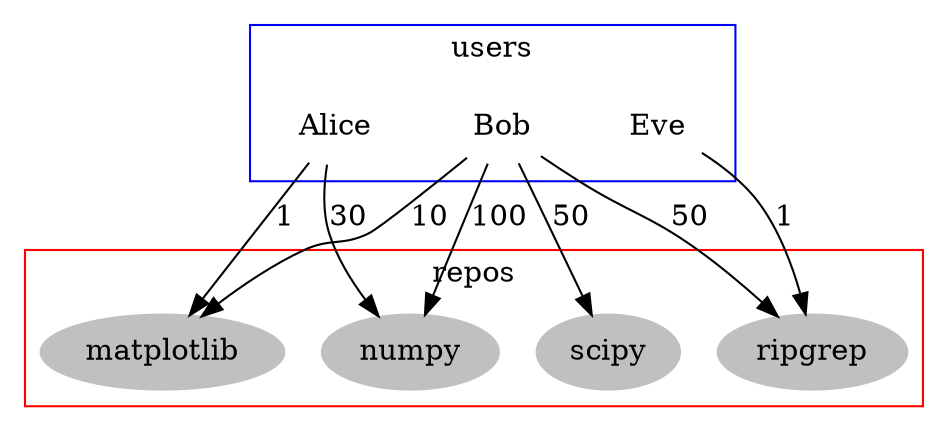 digraph G {
  subgraph cluster_0 {
    color=blue;
    node [style=filled,color=white];
    label = "users";
    Alice;
    Bob;
    Eve;
  }

  subgraph cluster_1 {
    color=red;
    node [style=filled,color=grey];
    label = "repos";
    numpy;
    ripgrep;
    matplotlib;
    scipy;
  }

  Alice -> numpy [label="30"];
  Bob -> numpy [label="100"];
  Bob -> scipy [label="50"];
  Alice -> matplotlib [label="1"];
  Bob -> matplotlib [label="10"];
  Bob -> ripgrep [label="50"];
  Eve -> ripgrep [label="1"];
}
